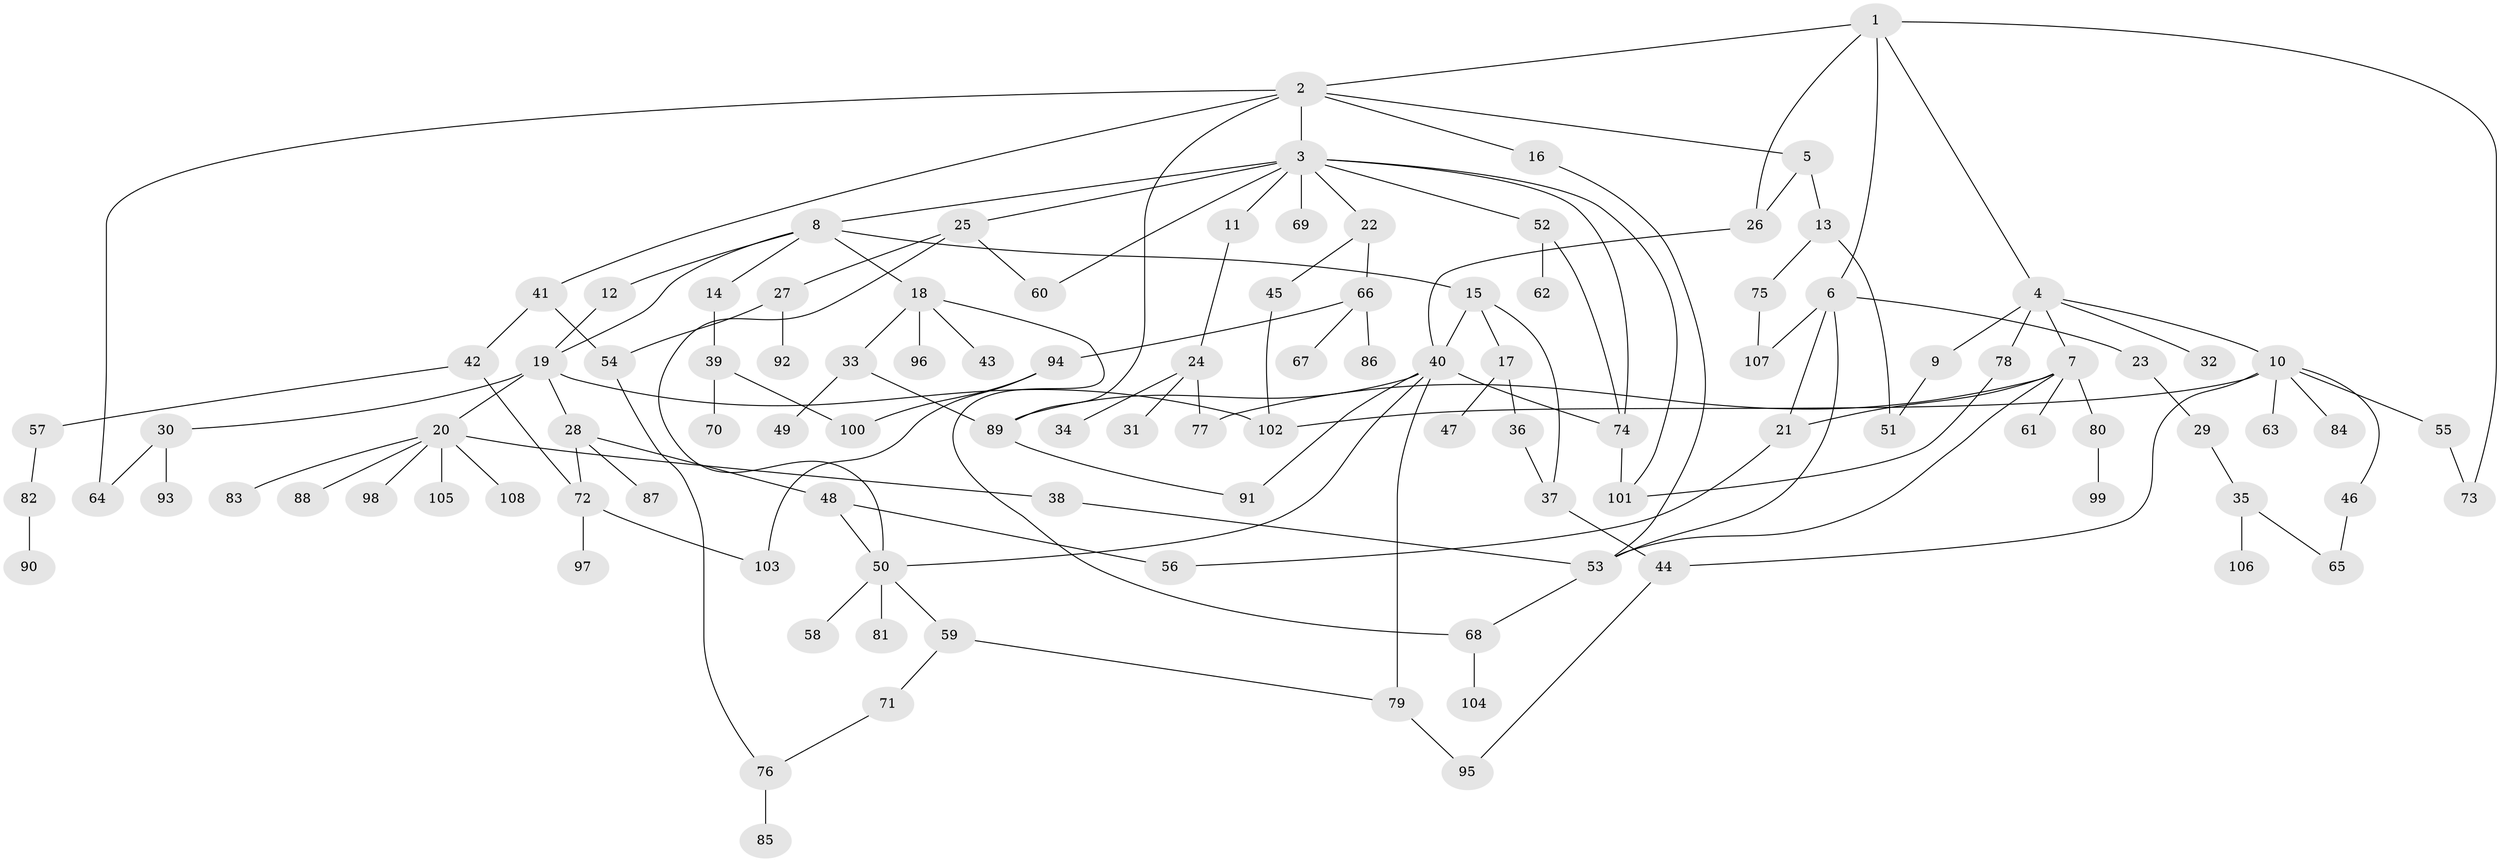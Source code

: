 // Generated by graph-tools (version 1.1) at 2025/01/03/09/25 03:01:07]
// undirected, 108 vertices, 143 edges
graph export_dot {
graph [start="1"]
  node [color=gray90,style=filled];
  1;
  2;
  3;
  4;
  5;
  6;
  7;
  8;
  9;
  10;
  11;
  12;
  13;
  14;
  15;
  16;
  17;
  18;
  19;
  20;
  21;
  22;
  23;
  24;
  25;
  26;
  27;
  28;
  29;
  30;
  31;
  32;
  33;
  34;
  35;
  36;
  37;
  38;
  39;
  40;
  41;
  42;
  43;
  44;
  45;
  46;
  47;
  48;
  49;
  50;
  51;
  52;
  53;
  54;
  55;
  56;
  57;
  58;
  59;
  60;
  61;
  62;
  63;
  64;
  65;
  66;
  67;
  68;
  69;
  70;
  71;
  72;
  73;
  74;
  75;
  76;
  77;
  78;
  79;
  80;
  81;
  82;
  83;
  84;
  85;
  86;
  87;
  88;
  89;
  90;
  91;
  92;
  93;
  94;
  95;
  96;
  97;
  98;
  99;
  100;
  101;
  102;
  103;
  104;
  105;
  106;
  107;
  108;
  1 -- 2;
  1 -- 4;
  1 -- 6;
  1 -- 26;
  1 -- 73;
  2 -- 3;
  2 -- 5;
  2 -- 16;
  2 -- 41;
  2 -- 89;
  2 -- 64;
  3 -- 8;
  3 -- 11;
  3 -- 22;
  3 -- 25;
  3 -- 52;
  3 -- 60;
  3 -- 69;
  3 -- 74;
  3 -- 101;
  4 -- 7;
  4 -- 9;
  4 -- 10;
  4 -- 32;
  4 -- 78;
  5 -- 13;
  5 -- 26;
  6 -- 23;
  6 -- 107;
  6 -- 21;
  6 -- 53;
  7 -- 21;
  7 -- 61;
  7 -- 80;
  7 -- 77;
  7 -- 53;
  8 -- 12;
  8 -- 14;
  8 -- 15;
  8 -- 18;
  8 -- 19;
  9 -- 51;
  10 -- 44;
  10 -- 46;
  10 -- 55;
  10 -- 63;
  10 -- 84;
  10 -- 102;
  11 -- 24;
  12 -- 19;
  13 -- 51;
  13 -- 75;
  14 -- 39;
  15 -- 17;
  15 -- 37;
  15 -- 40;
  16 -- 53;
  17 -- 36;
  17 -- 47;
  18 -- 33;
  18 -- 43;
  18 -- 96;
  18 -- 68;
  19 -- 20;
  19 -- 28;
  19 -- 30;
  19 -- 102;
  20 -- 38;
  20 -- 83;
  20 -- 88;
  20 -- 98;
  20 -- 105;
  20 -- 108;
  21 -- 56;
  22 -- 45;
  22 -- 66;
  23 -- 29;
  24 -- 31;
  24 -- 34;
  24 -- 77;
  25 -- 27;
  25 -- 60;
  25 -- 50;
  26 -- 40;
  27 -- 92;
  27 -- 54;
  28 -- 48;
  28 -- 72;
  28 -- 87;
  29 -- 35;
  30 -- 64;
  30 -- 93;
  33 -- 49;
  33 -- 89;
  35 -- 65;
  35 -- 106;
  36 -- 37;
  37 -- 44;
  38 -- 53;
  39 -- 70;
  39 -- 100;
  40 -- 50;
  40 -- 91;
  40 -- 74;
  40 -- 79;
  40 -- 89;
  41 -- 42;
  41 -- 54;
  42 -- 57;
  42 -- 72;
  44 -- 95;
  45 -- 102;
  46 -- 65;
  48 -- 56;
  48 -- 50;
  50 -- 58;
  50 -- 59;
  50 -- 81;
  52 -- 62;
  52 -- 74;
  53 -- 68;
  54 -- 76;
  55 -- 73;
  57 -- 82;
  59 -- 71;
  59 -- 79;
  66 -- 67;
  66 -- 86;
  66 -- 94;
  68 -- 104;
  71 -- 76;
  72 -- 97;
  72 -- 103;
  74 -- 101;
  75 -- 107;
  76 -- 85;
  78 -- 101;
  79 -- 95;
  80 -- 99;
  82 -- 90;
  89 -- 91;
  94 -- 100;
  94 -- 103;
}
